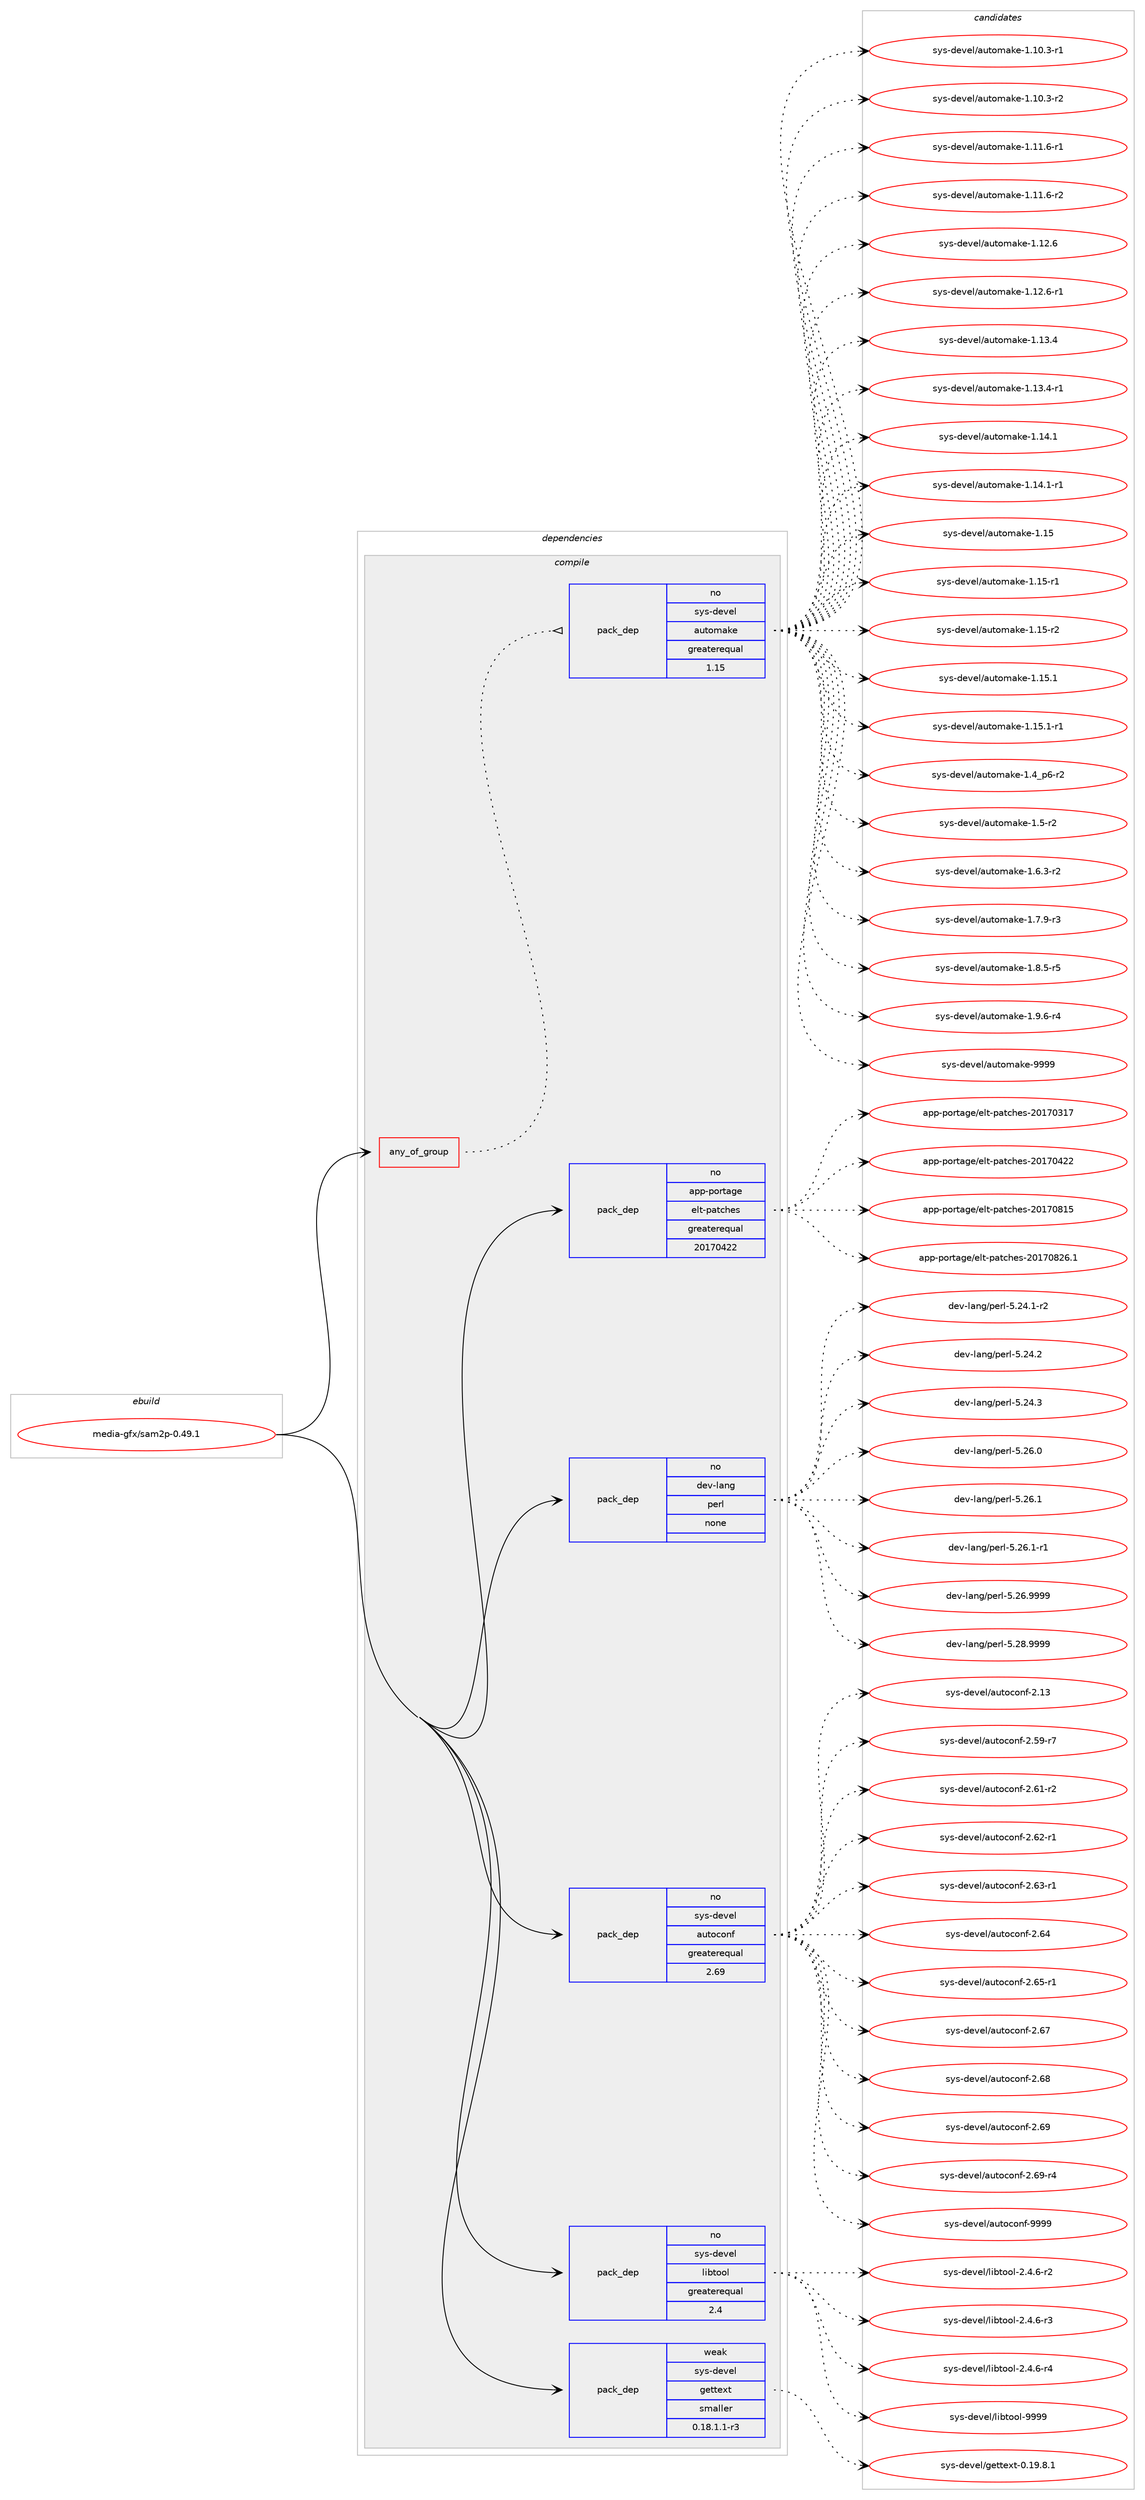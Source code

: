 digraph prolog {

# *************
# Graph options
# *************

newrank=true;
concentrate=true;
compound=true;
graph [rankdir=LR,fontname=Helvetica,fontsize=10,ranksep=1.5];#, ranksep=2.5, nodesep=0.2];
edge  [arrowhead=vee];
node  [fontname=Helvetica,fontsize=10];

# **********
# The ebuild
# **********

subgraph cluster_leftcol {
color=gray;
rank=same;
label=<<i>ebuild</i>>;
id [label="media-gfx/sam2p-0.49.1", color=red, width=4, href="../media-gfx/sam2p-0.49.1.svg"];
}

# ****************
# The dependencies
# ****************

subgraph cluster_midcol {
color=gray;
label=<<i>dependencies</i>>;
subgraph cluster_compile {
fillcolor="#eeeeee";
style=filled;
label=<<i>compile</i>>;
subgraph any5321 {
dependency357762 [label=<<TABLE BORDER="0" CELLBORDER="1" CELLSPACING="0" CELLPADDING="4"><TR><TD CELLPADDING="10">any_of_group</TD></TR></TABLE>>, shape=none, color=red];subgraph pack263868 {
dependency357763 [label=<<TABLE BORDER="0" CELLBORDER="1" CELLSPACING="0" CELLPADDING="4" WIDTH="220"><TR><TD ROWSPAN="6" CELLPADDING="30">pack_dep</TD></TR><TR><TD WIDTH="110">no</TD></TR><TR><TD>sys-devel</TD></TR><TR><TD>automake</TD></TR><TR><TD>greaterequal</TD></TR><TR><TD>1.15</TD></TR></TABLE>>, shape=none, color=blue];
}
dependency357762:e -> dependency357763:w [weight=20,style="dotted",arrowhead="oinv"];
}
id:e -> dependency357762:w [weight=20,style="solid",arrowhead="vee"];
subgraph pack263869 {
dependency357764 [label=<<TABLE BORDER="0" CELLBORDER="1" CELLSPACING="0" CELLPADDING="4" WIDTH="220"><TR><TD ROWSPAN="6" CELLPADDING="30">pack_dep</TD></TR><TR><TD WIDTH="110">no</TD></TR><TR><TD>app-portage</TD></TR><TR><TD>elt-patches</TD></TR><TR><TD>greaterequal</TD></TR><TR><TD>20170422</TD></TR></TABLE>>, shape=none, color=blue];
}
id:e -> dependency357764:w [weight=20,style="solid",arrowhead="vee"];
subgraph pack263870 {
dependency357765 [label=<<TABLE BORDER="0" CELLBORDER="1" CELLSPACING="0" CELLPADDING="4" WIDTH="220"><TR><TD ROWSPAN="6" CELLPADDING="30">pack_dep</TD></TR><TR><TD WIDTH="110">no</TD></TR><TR><TD>dev-lang</TD></TR><TR><TD>perl</TD></TR><TR><TD>none</TD></TR><TR><TD></TD></TR></TABLE>>, shape=none, color=blue];
}
id:e -> dependency357765:w [weight=20,style="solid",arrowhead="vee"];
subgraph pack263871 {
dependency357766 [label=<<TABLE BORDER="0" CELLBORDER="1" CELLSPACING="0" CELLPADDING="4" WIDTH="220"><TR><TD ROWSPAN="6" CELLPADDING="30">pack_dep</TD></TR><TR><TD WIDTH="110">no</TD></TR><TR><TD>sys-devel</TD></TR><TR><TD>autoconf</TD></TR><TR><TD>greaterequal</TD></TR><TR><TD>2.69</TD></TR></TABLE>>, shape=none, color=blue];
}
id:e -> dependency357766:w [weight=20,style="solid",arrowhead="vee"];
subgraph pack263872 {
dependency357767 [label=<<TABLE BORDER="0" CELLBORDER="1" CELLSPACING="0" CELLPADDING="4" WIDTH="220"><TR><TD ROWSPAN="6" CELLPADDING="30">pack_dep</TD></TR><TR><TD WIDTH="110">no</TD></TR><TR><TD>sys-devel</TD></TR><TR><TD>libtool</TD></TR><TR><TD>greaterequal</TD></TR><TR><TD>2.4</TD></TR></TABLE>>, shape=none, color=blue];
}
id:e -> dependency357767:w [weight=20,style="solid",arrowhead="vee"];
subgraph pack263873 {
dependency357768 [label=<<TABLE BORDER="0" CELLBORDER="1" CELLSPACING="0" CELLPADDING="4" WIDTH="220"><TR><TD ROWSPAN="6" CELLPADDING="30">pack_dep</TD></TR><TR><TD WIDTH="110">weak</TD></TR><TR><TD>sys-devel</TD></TR><TR><TD>gettext</TD></TR><TR><TD>smaller</TD></TR><TR><TD>0.18.1.1-r3</TD></TR></TABLE>>, shape=none, color=blue];
}
id:e -> dependency357768:w [weight=20,style="solid",arrowhead="vee"];
}
subgraph cluster_compileandrun {
fillcolor="#eeeeee";
style=filled;
label=<<i>compile and run</i>>;
}
subgraph cluster_run {
fillcolor="#eeeeee";
style=filled;
label=<<i>run</i>>;
}
}

# **************
# The candidates
# **************

subgraph cluster_choices {
rank=same;
color=gray;
label=<<i>candidates</i>>;

subgraph choice263868 {
color=black;
nodesep=1;
choice11512111545100101118101108479711711611110997107101454946494846514511449 [label="sys-devel/automake-1.10.3-r1", color=red, width=4,href="../sys-devel/automake-1.10.3-r1.svg"];
choice11512111545100101118101108479711711611110997107101454946494846514511450 [label="sys-devel/automake-1.10.3-r2", color=red, width=4,href="../sys-devel/automake-1.10.3-r2.svg"];
choice11512111545100101118101108479711711611110997107101454946494946544511449 [label="sys-devel/automake-1.11.6-r1", color=red, width=4,href="../sys-devel/automake-1.11.6-r1.svg"];
choice11512111545100101118101108479711711611110997107101454946494946544511450 [label="sys-devel/automake-1.11.6-r2", color=red, width=4,href="../sys-devel/automake-1.11.6-r2.svg"];
choice1151211154510010111810110847971171161111099710710145494649504654 [label="sys-devel/automake-1.12.6", color=red, width=4,href="../sys-devel/automake-1.12.6.svg"];
choice11512111545100101118101108479711711611110997107101454946495046544511449 [label="sys-devel/automake-1.12.6-r1", color=red, width=4,href="../sys-devel/automake-1.12.6-r1.svg"];
choice1151211154510010111810110847971171161111099710710145494649514652 [label="sys-devel/automake-1.13.4", color=red, width=4,href="../sys-devel/automake-1.13.4.svg"];
choice11512111545100101118101108479711711611110997107101454946495146524511449 [label="sys-devel/automake-1.13.4-r1", color=red, width=4,href="../sys-devel/automake-1.13.4-r1.svg"];
choice1151211154510010111810110847971171161111099710710145494649524649 [label="sys-devel/automake-1.14.1", color=red, width=4,href="../sys-devel/automake-1.14.1.svg"];
choice11512111545100101118101108479711711611110997107101454946495246494511449 [label="sys-devel/automake-1.14.1-r1", color=red, width=4,href="../sys-devel/automake-1.14.1-r1.svg"];
choice115121115451001011181011084797117116111109971071014549464953 [label="sys-devel/automake-1.15", color=red, width=4,href="../sys-devel/automake-1.15.svg"];
choice1151211154510010111810110847971171161111099710710145494649534511449 [label="sys-devel/automake-1.15-r1", color=red, width=4,href="../sys-devel/automake-1.15-r1.svg"];
choice1151211154510010111810110847971171161111099710710145494649534511450 [label="sys-devel/automake-1.15-r2", color=red, width=4,href="../sys-devel/automake-1.15-r2.svg"];
choice1151211154510010111810110847971171161111099710710145494649534649 [label="sys-devel/automake-1.15.1", color=red, width=4,href="../sys-devel/automake-1.15.1.svg"];
choice11512111545100101118101108479711711611110997107101454946495346494511449 [label="sys-devel/automake-1.15.1-r1", color=red, width=4,href="../sys-devel/automake-1.15.1-r1.svg"];
choice115121115451001011181011084797117116111109971071014549465295112544511450 [label="sys-devel/automake-1.4_p6-r2", color=red, width=4,href="../sys-devel/automake-1.4_p6-r2.svg"];
choice11512111545100101118101108479711711611110997107101454946534511450 [label="sys-devel/automake-1.5-r2", color=red, width=4,href="../sys-devel/automake-1.5-r2.svg"];
choice115121115451001011181011084797117116111109971071014549465446514511450 [label="sys-devel/automake-1.6.3-r2", color=red, width=4,href="../sys-devel/automake-1.6.3-r2.svg"];
choice115121115451001011181011084797117116111109971071014549465546574511451 [label="sys-devel/automake-1.7.9-r3", color=red, width=4,href="../sys-devel/automake-1.7.9-r3.svg"];
choice115121115451001011181011084797117116111109971071014549465646534511453 [label="sys-devel/automake-1.8.5-r5", color=red, width=4,href="../sys-devel/automake-1.8.5-r5.svg"];
choice115121115451001011181011084797117116111109971071014549465746544511452 [label="sys-devel/automake-1.9.6-r4", color=red, width=4,href="../sys-devel/automake-1.9.6-r4.svg"];
choice115121115451001011181011084797117116111109971071014557575757 [label="sys-devel/automake-9999", color=red, width=4,href="../sys-devel/automake-9999.svg"];
dependency357763:e -> choice11512111545100101118101108479711711611110997107101454946494846514511449:w [style=dotted,weight="100"];
dependency357763:e -> choice11512111545100101118101108479711711611110997107101454946494846514511450:w [style=dotted,weight="100"];
dependency357763:e -> choice11512111545100101118101108479711711611110997107101454946494946544511449:w [style=dotted,weight="100"];
dependency357763:e -> choice11512111545100101118101108479711711611110997107101454946494946544511450:w [style=dotted,weight="100"];
dependency357763:e -> choice1151211154510010111810110847971171161111099710710145494649504654:w [style=dotted,weight="100"];
dependency357763:e -> choice11512111545100101118101108479711711611110997107101454946495046544511449:w [style=dotted,weight="100"];
dependency357763:e -> choice1151211154510010111810110847971171161111099710710145494649514652:w [style=dotted,weight="100"];
dependency357763:e -> choice11512111545100101118101108479711711611110997107101454946495146524511449:w [style=dotted,weight="100"];
dependency357763:e -> choice1151211154510010111810110847971171161111099710710145494649524649:w [style=dotted,weight="100"];
dependency357763:e -> choice11512111545100101118101108479711711611110997107101454946495246494511449:w [style=dotted,weight="100"];
dependency357763:e -> choice115121115451001011181011084797117116111109971071014549464953:w [style=dotted,weight="100"];
dependency357763:e -> choice1151211154510010111810110847971171161111099710710145494649534511449:w [style=dotted,weight="100"];
dependency357763:e -> choice1151211154510010111810110847971171161111099710710145494649534511450:w [style=dotted,weight="100"];
dependency357763:e -> choice1151211154510010111810110847971171161111099710710145494649534649:w [style=dotted,weight="100"];
dependency357763:e -> choice11512111545100101118101108479711711611110997107101454946495346494511449:w [style=dotted,weight="100"];
dependency357763:e -> choice115121115451001011181011084797117116111109971071014549465295112544511450:w [style=dotted,weight="100"];
dependency357763:e -> choice11512111545100101118101108479711711611110997107101454946534511450:w [style=dotted,weight="100"];
dependency357763:e -> choice115121115451001011181011084797117116111109971071014549465446514511450:w [style=dotted,weight="100"];
dependency357763:e -> choice115121115451001011181011084797117116111109971071014549465546574511451:w [style=dotted,weight="100"];
dependency357763:e -> choice115121115451001011181011084797117116111109971071014549465646534511453:w [style=dotted,weight="100"];
dependency357763:e -> choice115121115451001011181011084797117116111109971071014549465746544511452:w [style=dotted,weight="100"];
dependency357763:e -> choice115121115451001011181011084797117116111109971071014557575757:w [style=dotted,weight="100"];
}
subgraph choice263869 {
color=black;
nodesep=1;
choice97112112451121111141169710310147101108116451129711699104101115455048495548514955 [label="app-portage/elt-patches-20170317", color=red, width=4,href="../app-portage/elt-patches-20170317.svg"];
choice97112112451121111141169710310147101108116451129711699104101115455048495548525050 [label="app-portage/elt-patches-20170422", color=red, width=4,href="../app-portage/elt-patches-20170422.svg"];
choice97112112451121111141169710310147101108116451129711699104101115455048495548564953 [label="app-portage/elt-patches-20170815", color=red, width=4,href="../app-portage/elt-patches-20170815.svg"];
choice971121124511211111411697103101471011081164511297116991041011154550484955485650544649 [label="app-portage/elt-patches-20170826.1", color=red, width=4,href="../app-portage/elt-patches-20170826.1.svg"];
dependency357764:e -> choice97112112451121111141169710310147101108116451129711699104101115455048495548514955:w [style=dotted,weight="100"];
dependency357764:e -> choice97112112451121111141169710310147101108116451129711699104101115455048495548525050:w [style=dotted,weight="100"];
dependency357764:e -> choice97112112451121111141169710310147101108116451129711699104101115455048495548564953:w [style=dotted,weight="100"];
dependency357764:e -> choice971121124511211111411697103101471011081164511297116991041011154550484955485650544649:w [style=dotted,weight="100"];
}
subgraph choice263870 {
color=black;
nodesep=1;
choice100101118451089711010347112101114108455346505246494511450 [label="dev-lang/perl-5.24.1-r2", color=red, width=4,href="../dev-lang/perl-5.24.1-r2.svg"];
choice10010111845108971101034711210111410845534650524650 [label="dev-lang/perl-5.24.2", color=red, width=4,href="../dev-lang/perl-5.24.2.svg"];
choice10010111845108971101034711210111410845534650524651 [label="dev-lang/perl-5.24.3", color=red, width=4,href="../dev-lang/perl-5.24.3.svg"];
choice10010111845108971101034711210111410845534650544648 [label="dev-lang/perl-5.26.0", color=red, width=4,href="../dev-lang/perl-5.26.0.svg"];
choice10010111845108971101034711210111410845534650544649 [label="dev-lang/perl-5.26.1", color=red, width=4,href="../dev-lang/perl-5.26.1.svg"];
choice100101118451089711010347112101114108455346505446494511449 [label="dev-lang/perl-5.26.1-r1", color=red, width=4,href="../dev-lang/perl-5.26.1-r1.svg"];
choice10010111845108971101034711210111410845534650544657575757 [label="dev-lang/perl-5.26.9999", color=red, width=4,href="../dev-lang/perl-5.26.9999.svg"];
choice10010111845108971101034711210111410845534650564657575757 [label="dev-lang/perl-5.28.9999", color=red, width=4,href="../dev-lang/perl-5.28.9999.svg"];
dependency357765:e -> choice100101118451089711010347112101114108455346505246494511450:w [style=dotted,weight="100"];
dependency357765:e -> choice10010111845108971101034711210111410845534650524650:w [style=dotted,weight="100"];
dependency357765:e -> choice10010111845108971101034711210111410845534650524651:w [style=dotted,weight="100"];
dependency357765:e -> choice10010111845108971101034711210111410845534650544648:w [style=dotted,weight="100"];
dependency357765:e -> choice10010111845108971101034711210111410845534650544649:w [style=dotted,weight="100"];
dependency357765:e -> choice100101118451089711010347112101114108455346505446494511449:w [style=dotted,weight="100"];
dependency357765:e -> choice10010111845108971101034711210111410845534650544657575757:w [style=dotted,weight="100"];
dependency357765:e -> choice10010111845108971101034711210111410845534650564657575757:w [style=dotted,weight="100"];
}
subgraph choice263871 {
color=black;
nodesep=1;
choice115121115451001011181011084797117116111991111101024550464951 [label="sys-devel/autoconf-2.13", color=red, width=4,href="../sys-devel/autoconf-2.13.svg"];
choice1151211154510010111810110847971171161119911111010245504653574511455 [label="sys-devel/autoconf-2.59-r7", color=red, width=4,href="../sys-devel/autoconf-2.59-r7.svg"];
choice1151211154510010111810110847971171161119911111010245504654494511450 [label="sys-devel/autoconf-2.61-r2", color=red, width=4,href="../sys-devel/autoconf-2.61-r2.svg"];
choice1151211154510010111810110847971171161119911111010245504654504511449 [label="sys-devel/autoconf-2.62-r1", color=red, width=4,href="../sys-devel/autoconf-2.62-r1.svg"];
choice1151211154510010111810110847971171161119911111010245504654514511449 [label="sys-devel/autoconf-2.63-r1", color=red, width=4,href="../sys-devel/autoconf-2.63-r1.svg"];
choice115121115451001011181011084797117116111991111101024550465452 [label="sys-devel/autoconf-2.64", color=red, width=4,href="../sys-devel/autoconf-2.64.svg"];
choice1151211154510010111810110847971171161119911111010245504654534511449 [label="sys-devel/autoconf-2.65-r1", color=red, width=4,href="../sys-devel/autoconf-2.65-r1.svg"];
choice115121115451001011181011084797117116111991111101024550465455 [label="sys-devel/autoconf-2.67", color=red, width=4,href="../sys-devel/autoconf-2.67.svg"];
choice115121115451001011181011084797117116111991111101024550465456 [label="sys-devel/autoconf-2.68", color=red, width=4,href="../sys-devel/autoconf-2.68.svg"];
choice115121115451001011181011084797117116111991111101024550465457 [label="sys-devel/autoconf-2.69", color=red, width=4,href="../sys-devel/autoconf-2.69.svg"];
choice1151211154510010111810110847971171161119911111010245504654574511452 [label="sys-devel/autoconf-2.69-r4", color=red, width=4,href="../sys-devel/autoconf-2.69-r4.svg"];
choice115121115451001011181011084797117116111991111101024557575757 [label="sys-devel/autoconf-9999", color=red, width=4,href="../sys-devel/autoconf-9999.svg"];
dependency357766:e -> choice115121115451001011181011084797117116111991111101024550464951:w [style=dotted,weight="100"];
dependency357766:e -> choice1151211154510010111810110847971171161119911111010245504653574511455:w [style=dotted,weight="100"];
dependency357766:e -> choice1151211154510010111810110847971171161119911111010245504654494511450:w [style=dotted,weight="100"];
dependency357766:e -> choice1151211154510010111810110847971171161119911111010245504654504511449:w [style=dotted,weight="100"];
dependency357766:e -> choice1151211154510010111810110847971171161119911111010245504654514511449:w [style=dotted,weight="100"];
dependency357766:e -> choice115121115451001011181011084797117116111991111101024550465452:w [style=dotted,weight="100"];
dependency357766:e -> choice1151211154510010111810110847971171161119911111010245504654534511449:w [style=dotted,weight="100"];
dependency357766:e -> choice115121115451001011181011084797117116111991111101024550465455:w [style=dotted,weight="100"];
dependency357766:e -> choice115121115451001011181011084797117116111991111101024550465456:w [style=dotted,weight="100"];
dependency357766:e -> choice115121115451001011181011084797117116111991111101024550465457:w [style=dotted,weight="100"];
dependency357766:e -> choice1151211154510010111810110847971171161119911111010245504654574511452:w [style=dotted,weight="100"];
dependency357766:e -> choice115121115451001011181011084797117116111991111101024557575757:w [style=dotted,weight="100"];
}
subgraph choice263872 {
color=black;
nodesep=1;
choice1151211154510010111810110847108105981161111111084550465246544511450 [label="sys-devel/libtool-2.4.6-r2", color=red, width=4,href="../sys-devel/libtool-2.4.6-r2.svg"];
choice1151211154510010111810110847108105981161111111084550465246544511451 [label="sys-devel/libtool-2.4.6-r3", color=red, width=4,href="../sys-devel/libtool-2.4.6-r3.svg"];
choice1151211154510010111810110847108105981161111111084550465246544511452 [label="sys-devel/libtool-2.4.6-r4", color=red, width=4,href="../sys-devel/libtool-2.4.6-r4.svg"];
choice1151211154510010111810110847108105981161111111084557575757 [label="sys-devel/libtool-9999", color=red, width=4,href="../sys-devel/libtool-9999.svg"];
dependency357767:e -> choice1151211154510010111810110847108105981161111111084550465246544511450:w [style=dotted,weight="100"];
dependency357767:e -> choice1151211154510010111810110847108105981161111111084550465246544511451:w [style=dotted,weight="100"];
dependency357767:e -> choice1151211154510010111810110847108105981161111111084550465246544511452:w [style=dotted,weight="100"];
dependency357767:e -> choice1151211154510010111810110847108105981161111111084557575757:w [style=dotted,weight="100"];
}
subgraph choice263873 {
color=black;
nodesep=1;
choice1151211154510010111810110847103101116116101120116454846495746564649 [label="sys-devel/gettext-0.19.8.1", color=red, width=4,href="../sys-devel/gettext-0.19.8.1.svg"];
dependency357768:e -> choice1151211154510010111810110847103101116116101120116454846495746564649:w [style=dotted,weight="100"];
}
}

}
